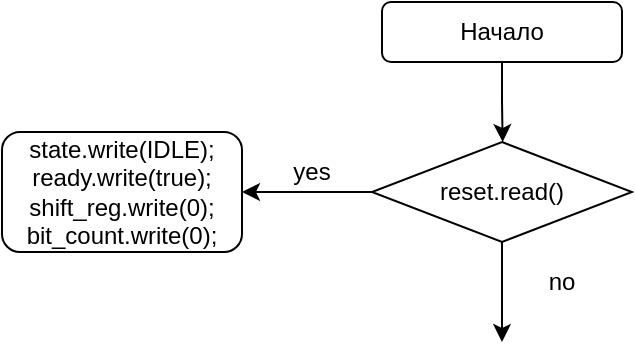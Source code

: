 <mxfile version="27.0.4">
  <diagram name="Страница — 1" id="4YY4Xycgz2_8YMZmxoU5">
    <mxGraphModel dx="828" dy="477" grid="1" gridSize="10" guides="1" tooltips="1" connect="1" arrows="1" fold="1" page="1" pageScale="1" pageWidth="827" pageHeight="1169" math="0" shadow="0">
      <root>
        <mxCell id="0" />
        <mxCell id="1" parent="0" />
        <mxCell id="00zo389FnXwpKE18IkRe-2" style="edgeStyle=orthogonalEdgeStyle;rounded=0;orthogonalLoop=1;jettySize=auto;html=1;exitX=0.5;exitY=1;exitDx=0;exitDy=0;" edge="1" parent="1" source="00zo389FnXwpKE18IkRe-1">
          <mxGeometry relative="1" as="geometry">
            <mxPoint x="400.333" y="180" as="targetPoint" />
          </mxGeometry>
        </mxCell>
        <mxCell id="00zo389FnXwpKE18IkRe-1" value="Начало" style="rounded=1;whiteSpace=wrap;html=1;" vertex="1" parent="1">
          <mxGeometry x="340" y="110" width="120" height="30" as="geometry" />
        </mxCell>
        <mxCell id="00zo389FnXwpKE18IkRe-5" style="edgeStyle=orthogonalEdgeStyle;rounded=0;orthogonalLoop=1;jettySize=auto;html=1;" edge="1" parent="1" source="00zo389FnXwpKE18IkRe-4">
          <mxGeometry relative="1" as="geometry">
            <mxPoint x="270" y="205" as="targetPoint" />
          </mxGeometry>
        </mxCell>
        <mxCell id="00zo389FnXwpKE18IkRe-9" style="edgeStyle=orthogonalEdgeStyle;rounded=0;orthogonalLoop=1;jettySize=auto;html=1;" edge="1" parent="1" source="00zo389FnXwpKE18IkRe-4">
          <mxGeometry relative="1" as="geometry">
            <mxPoint x="400" y="280" as="targetPoint" />
          </mxGeometry>
        </mxCell>
        <mxCell id="00zo389FnXwpKE18IkRe-4" value="reset.read()" style="rhombus;whiteSpace=wrap;html=1;" vertex="1" parent="1">
          <mxGeometry x="335" y="180" width="130" height="50" as="geometry" />
        </mxCell>
        <mxCell id="00zo389FnXwpKE18IkRe-6" value="&lt;div&gt;state.write(IDLE);&lt;/div&gt;&lt;div&gt;ready.write(true);&lt;/div&gt;&lt;div&gt;shift_reg.write(0);&lt;/div&gt;&lt;div&gt;bit_count.write(0);&lt;/div&gt;" style="rounded=1;whiteSpace=wrap;html=1;" vertex="1" parent="1">
          <mxGeometry x="150" y="175" width="120" height="60" as="geometry" />
        </mxCell>
        <mxCell id="00zo389FnXwpKE18IkRe-7" value="yes" style="text;html=1;align=center;verticalAlign=middle;whiteSpace=wrap;rounded=0;" vertex="1" parent="1">
          <mxGeometry x="275" y="180" width="60" height="30" as="geometry" />
        </mxCell>
        <mxCell id="00zo389FnXwpKE18IkRe-10" value="no" style="text;html=1;align=center;verticalAlign=middle;whiteSpace=wrap;rounded=0;" vertex="1" parent="1">
          <mxGeometry x="400" y="235" width="60" height="30" as="geometry" />
        </mxCell>
      </root>
    </mxGraphModel>
  </diagram>
</mxfile>
